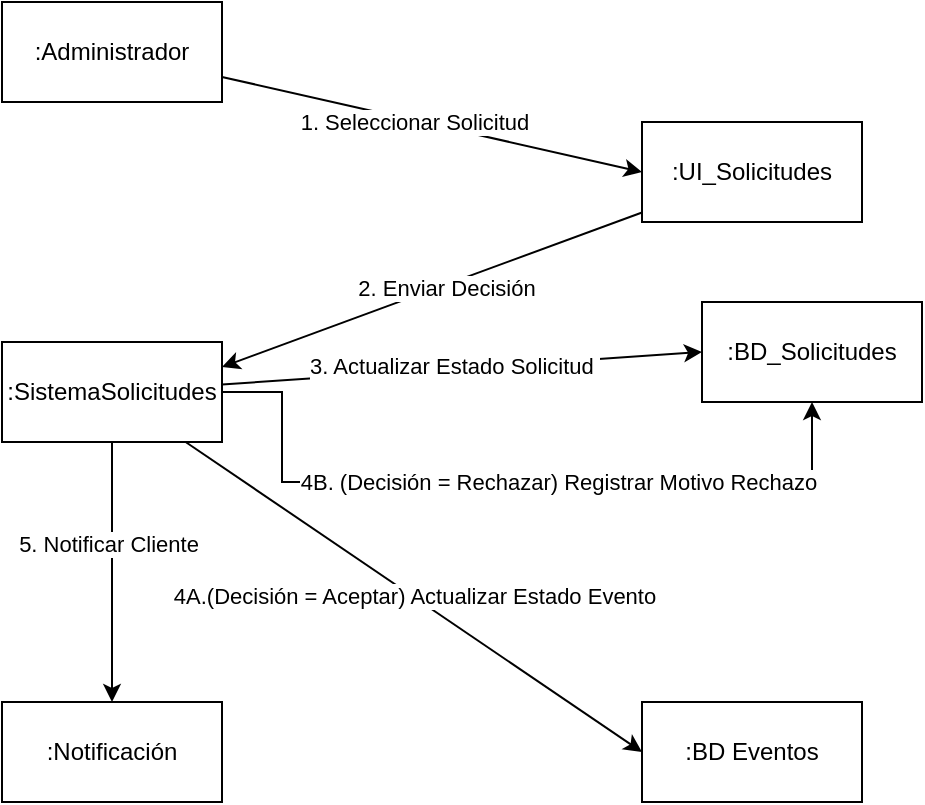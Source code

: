 <mxfile version="28.0.4">
  <diagram name="Página-1" id="OkPVW49jWbX1fsdVBJ2C">
    <mxGraphModel dx="503" dy="460" grid="1" gridSize="10" guides="1" tooltips="1" connect="1" arrows="1" fold="1" page="1" pageScale="1" pageWidth="827" pageHeight="1169" math="0" shadow="0">
      <root>
        <mxCell id="0" />
        <mxCell id="1" parent="0" />
        <mxCell id="D0S8orr9mk-vznQ7l5P2-8" style="rounded=0;orthogonalLoop=1;jettySize=auto;html=1;entryX=0;entryY=0.5;entryDx=0;entryDy=0;" edge="1" parent="1" source="D0S8orr9mk-vznQ7l5P2-2" target="D0S8orr9mk-vznQ7l5P2-3">
          <mxGeometry relative="1" as="geometry" />
        </mxCell>
        <mxCell id="D0S8orr9mk-vznQ7l5P2-9" value="1. Seleccionar Solicitud" style="edgeLabel;html=1;align=center;verticalAlign=middle;resizable=0;points=[];" vertex="1" connectable="0" parent="D0S8orr9mk-vznQ7l5P2-8">
          <mxGeometry x="-0.091" y="-1" relative="1" as="geometry">
            <mxPoint as="offset" />
          </mxGeometry>
        </mxCell>
        <mxCell id="D0S8orr9mk-vznQ7l5P2-2" value=":Administrador" style="html=1;whiteSpace=wrap;" vertex="1" parent="1">
          <mxGeometry x="150" y="70" width="110" height="50" as="geometry" />
        </mxCell>
        <mxCell id="D0S8orr9mk-vznQ7l5P2-10" style="rounded=0;orthogonalLoop=1;jettySize=auto;html=1;entryX=1;entryY=0.25;entryDx=0;entryDy=0;" edge="1" parent="1" source="D0S8orr9mk-vznQ7l5P2-3" target="D0S8orr9mk-vznQ7l5P2-4">
          <mxGeometry relative="1" as="geometry" />
        </mxCell>
        <mxCell id="D0S8orr9mk-vznQ7l5P2-11" value="2. Enviar Decisión" style="edgeLabel;html=1;align=center;verticalAlign=middle;resizable=0;points=[];" vertex="1" connectable="0" parent="D0S8orr9mk-vznQ7l5P2-10">
          <mxGeometry x="-0.064" y="1" relative="1" as="geometry">
            <mxPoint x="-1" as="offset" />
          </mxGeometry>
        </mxCell>
        <mxCell id="D0S8orr9mk-vznQ7l5P2-3" value=":UI_Solicitudes" style="html=1;whiteSpace=wrap;" vertex="1" parent="1">
          <mxGeometry x="470" y="130" width="110" height="50" as="geometry" />
        </mxCell>
        <mxCell id="D0S8orr9mk-vznQ7l5P2-12" style="rounded=0;orthogonalLoop=1;jettySize=auto;html=1;entryX=0;entryY=0.5;entryDx=0;entryDy=0;" edge="1" parent="1" source="D0S8orr9mk-vznQ7l5P2-4" target="D0S8orr9mk-vznQ7l5P2-5">
          <mxGeometry relative="1" as="geometry" />
        </mxCell>
        <mxCell id="D0S8orr9mk-vznQ7l5P2-13" value="3. Actualizar Estado Solicitud&amp;nbsp;" style="edgeLabel;html=1;align=center;verticalAlign=middle;resizable=0;points=[];" vertex="1" connectable="0" parent="D0S8orr9mk-vznQ7l5P2-12">
          <mxGeometry x="-0.033" y="2" relative="1" as="geometry">
            <mxPoint as="offset" />
          </mxGeometry>
        </mxCell>
        <mxCell id="D0S8orr9mk-vznQ7l5P2-14" style="rounded=0;orthogonalLoop=1;jettySize=auto;html=1;entryX=0;entryY=0.5;entryDx=0;entryDy=0;" edge="1" parent="1" source="D0S8orr9mk-vznQ7l5P2-4" target="D0S8orr9mk-vznQ7l5P2-6">
          <mxGeometry relative="1" as="geometry" />
        </mxCell>
        <mxCell id="D0S8orr9mk-vznQ7l5P2-15" value="4A.(Decisión = Aceptar) Actualizar Estado Evento" style="edgeLabel;html=1;align=center;verticalAlign=middle;resizable=0;points=[];" vertex="1" connectable="0" parent="D0S8orr9mk-vznQ7l5P2-14">
          <mxGeometry x="-0.004" y="1" relative="1" as="geometry">
            <mxPoint as="offset" />
          </mxGeometry>
        </mxCell>
        <mxCell id="D0S8orr9mk-vznQ7l5P2-16" style="edgeStyle=orthogonalEdgeStyle;rounded=0;orthogonalLoop=1;jettySize=auto;html=1;entryX=0.5;entryY=0;entryDx=0;entryDy=0;" edge="1" parent="1" source="D0S8orr9mk-vznQ7l5P2-4" target="D0S8orr9mk-vznQ7l5P2-7">
          <mxGeometry relative="1" as="geometry" />
        </mxCell>
        <mxCell id="D0S8orr9mk-vznQ7l5P2-17" value="5. Notificar Cliente" style="edgeLabel;html=1;align=center;verticalAlign=middle;resizable=0;points=[];" vertex="1" connectable="0" parent="D0S8orr9mk-vznQ7l5P2-16">
          <mxGeometry x="-0.222" y="-2" relative="1" as="geometry">
            <mxPoint as="offset" />
          </mxGeometry>
        </mxCell>
        <mxCell id="D0S8orr9mk-vznQ7l5P2-18" style="edgeStyle=orthogonalEdgeStyle;rounded=0;orthogonalLoop=1;jettySize=auto;html=1;entryX=0.5;entryY=1;entryDx=0;entryDy=0;" edge="1" parent="1" source="D0S8orr9mk-vznQ7l5P2-4" target="D0S8orr9mk-vznQ7l5P2-5">
          <mxGeometry relative="1" as="geometry">
            <Array as="points">
              <mxPoint x="290" y="265" />
              <mxPoint x="290" y="310" />
              <mxPoint x="555" y="310" />
            </Array>
          </mxGeometry>
        </mxCell>
        <mxCell id="D0S8orr9mk-vznQ7l5P2-19" value="4B. (Decisión = Rechazar) Registrar Motivo Rechazo" style="edgeLabel;html=1;align=center;verticalAlign=middle;resizable=0;points=[];" vertex="1" connectable="0" parent="D0S8orr9mk-vznQ7l5P2-18">
          <mxGeometry x="0.103" y="-2" relative="1" as="geometry">
            <mxPoint x="3" y="-2" as="offset" />
          </mxGeometry>
        </mxCell>
        <mxCell id="D0S8orr9mk-vznQ7l5P2-4" value=":SistemaSolicitudes&lt;span style=&quot;color: rgba(0, 0, 0, 0); font-family: monospace; font-size: 0px; text-align: start; text-wrap-mode: nowrap;&quot;&gt;%3CmxGraphModel%3E%3Croot%3E%3CmxCell%20id%3D%220%22%2F%3E%3CmxCell%20id%3D%221%22%20parent%3D%220%22%2F%3E%3CmxCell%20id%3D%222%22%20value%3D%22%3AUI_Solicitudes%22%20style%3D%22html%3D1%3BwhiteSpace%3Dwrap%3B%22%20vertex%3D%221%22%20parent%3D%221%22%3E%3CmxGeometry%20x%3D%22470%22%20y%3D%22130%22%20width%3D%22110%22%20height%3D%2250%22%20as%3D%22geometry%22%2F%3E%3C%2FmxCell%3E%3C%2Froot%3E%3C%2FmxGraphModel%3E&lt;/span&gt;" style="html=1;whiteSpace=wrap;" vertex="1" parent="1">
          <mxGeometry x="150" y="240" width="110" height="50" as="geometry" />
        </mxCell>
        <mxCell id="D0S8orr9mk-vznQ7l5P2-5" value=":BD_Solicitudes" style="html=1;whiteSpace=wrap;" vertex="1" parent="1">
          <mxGeometry x="500" y="220" width="110" height="50" as="geometry" />
        </mxCell>
        <mxCell id="D0S8orr9mk-vznQ7l5P2-6" value=":BD Eventos" style="html=1;whiteSpace=wrap;" vertex="1" parent="1">
          <mxGeometry x="470" y="420" width="110" height="50" as="geometry" />
        </mxCell>
        <mxCell id="D0S8orr9mk-vznQ7l5P2-7" value=":Notificación" style="html=1;whiteSpace=wrap;" vertex="1" parent="1">
          <mxGeometry x="150" y="420" width="110" height="50" as="geometry" />
        </mxCell>
      </root>
    </mxGraphModel>
  </diagram>
</mxfile>
